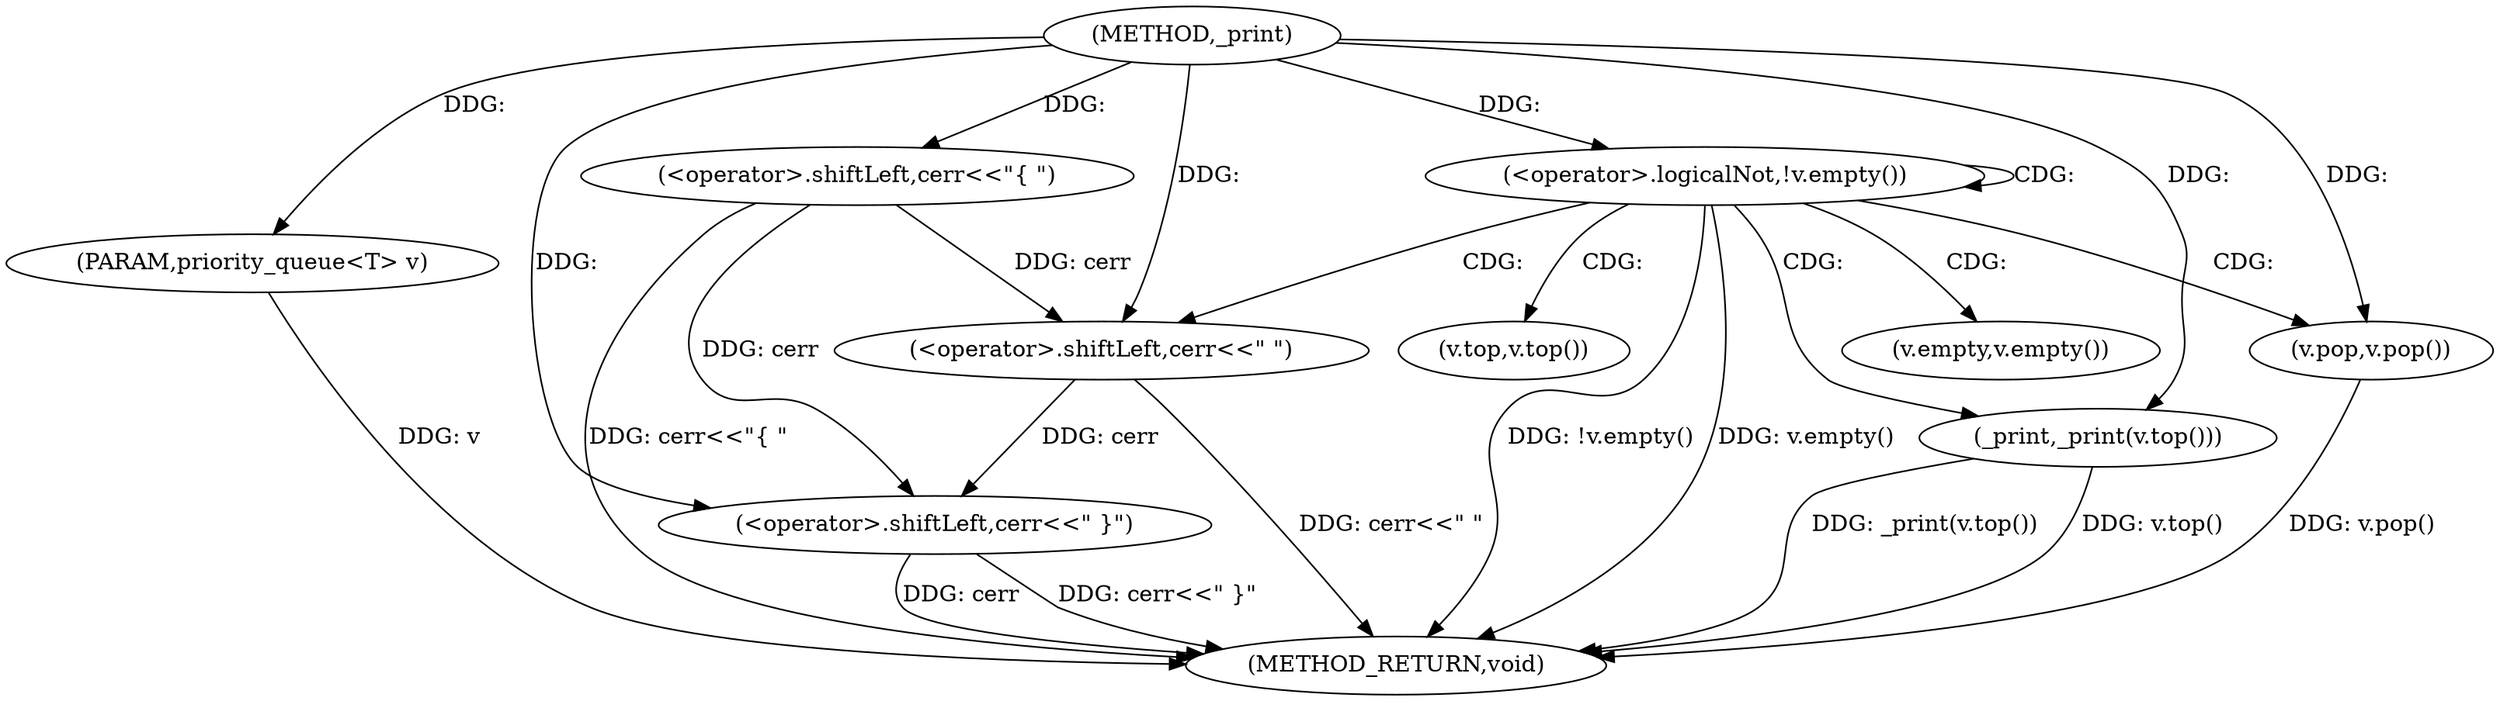 digraph "_print" {  
"1000235" [label = "(METHOD,_print)" ]
"1000254" [label = "(METHOD_RETURN,void)" ]
"1000236" [label = "(PARAM,priority_queue<T> v)" ]
"1000238" [label = "(<operator>.shiftLeft,cerr<<\"{ \")" ]
"1000251" [label = "(<operator>.shiftLeft,cerr<<\" }\")" ]
"1000242" [label = "(<operator>.logicalNot,!v.empty())" ]
"1000245" [label = "(_print,_print(v.top()))" ]
"1000247" [label = "(<operator>.shiftLeft,cerr<<\" \")" ]
"1000250" [label = "(v.pop,v.pop())" ]
"1000243" [label = "(v.empty,v.empty())" ]
"1000246" [label = "(v.top,v.top())" ]
  "1000236" -> "1000254"  [ label = "DDG: v"] 
  "1000238" -> "1000254"  [ label = "DDG: cerr<<\"{ \""] 
  "1000242" -> "1000254"  [ label = "DDG: v.empty()"] 
  "1000242" -> "1000254"  [ label = "DDG: !v.empty()"] 
  "1000251" -> "1000254"  [ label = "DDG: cerr"] 
  "1000251" -> "1000254"  [ label = "DDG: cerr<<\" }\""] 
  "1000245" -> "1000254"  [ label = "DDG: v.top()"] 
  "1000245" -> "1000254"  [ label = "DDG: _print(v.top())"] 
  "1000247" -> "1000254"  [ label = "DDG: cerr<<\" \""] 
  "1000250" -> "1000254"  [ label = "DDG: v.pop()"] 
  "1000235" -> "1000236"  [ label = "DDG: "] 
  "1000235" -> "1000238"  [ label = "DDG: "] 
  "1000238" -> "1000251"  [ label = "DDG: cerr"] 
  "1000247" -> "1000251"  [ label = "DDG: cerr"] 
  "1000235" -> "1000251"  [ label = "DDG: "] 
  "1000235" -> "1000242"  [ label = "DDG: "] 
  "1000235" -> "1000250"  [ label = "DDG: "] 
  "1000235" -> "1000245"  [ label = "DDG: "] 
  "1000238" -> "1000247"  [ label = "DDG: cerr"] 
  "1000235" -> "1000247"  [ label = "DDG: "] 
  "1000242" -> "1000247"  [ label = "CDG: "] 
  "1000242" -> "1000243"  [ label = "CDG: "] 
  "1000242" -> "1000245"  [ label = "CDG: "] 
  "1000242" -> "1000242"  [ label = "CDG: "] 
  "1000242" -> "1000246"  [ label = "CDG: "] 
  "1000242" -> "1000250"  [ label = "CDG: "] 
}
